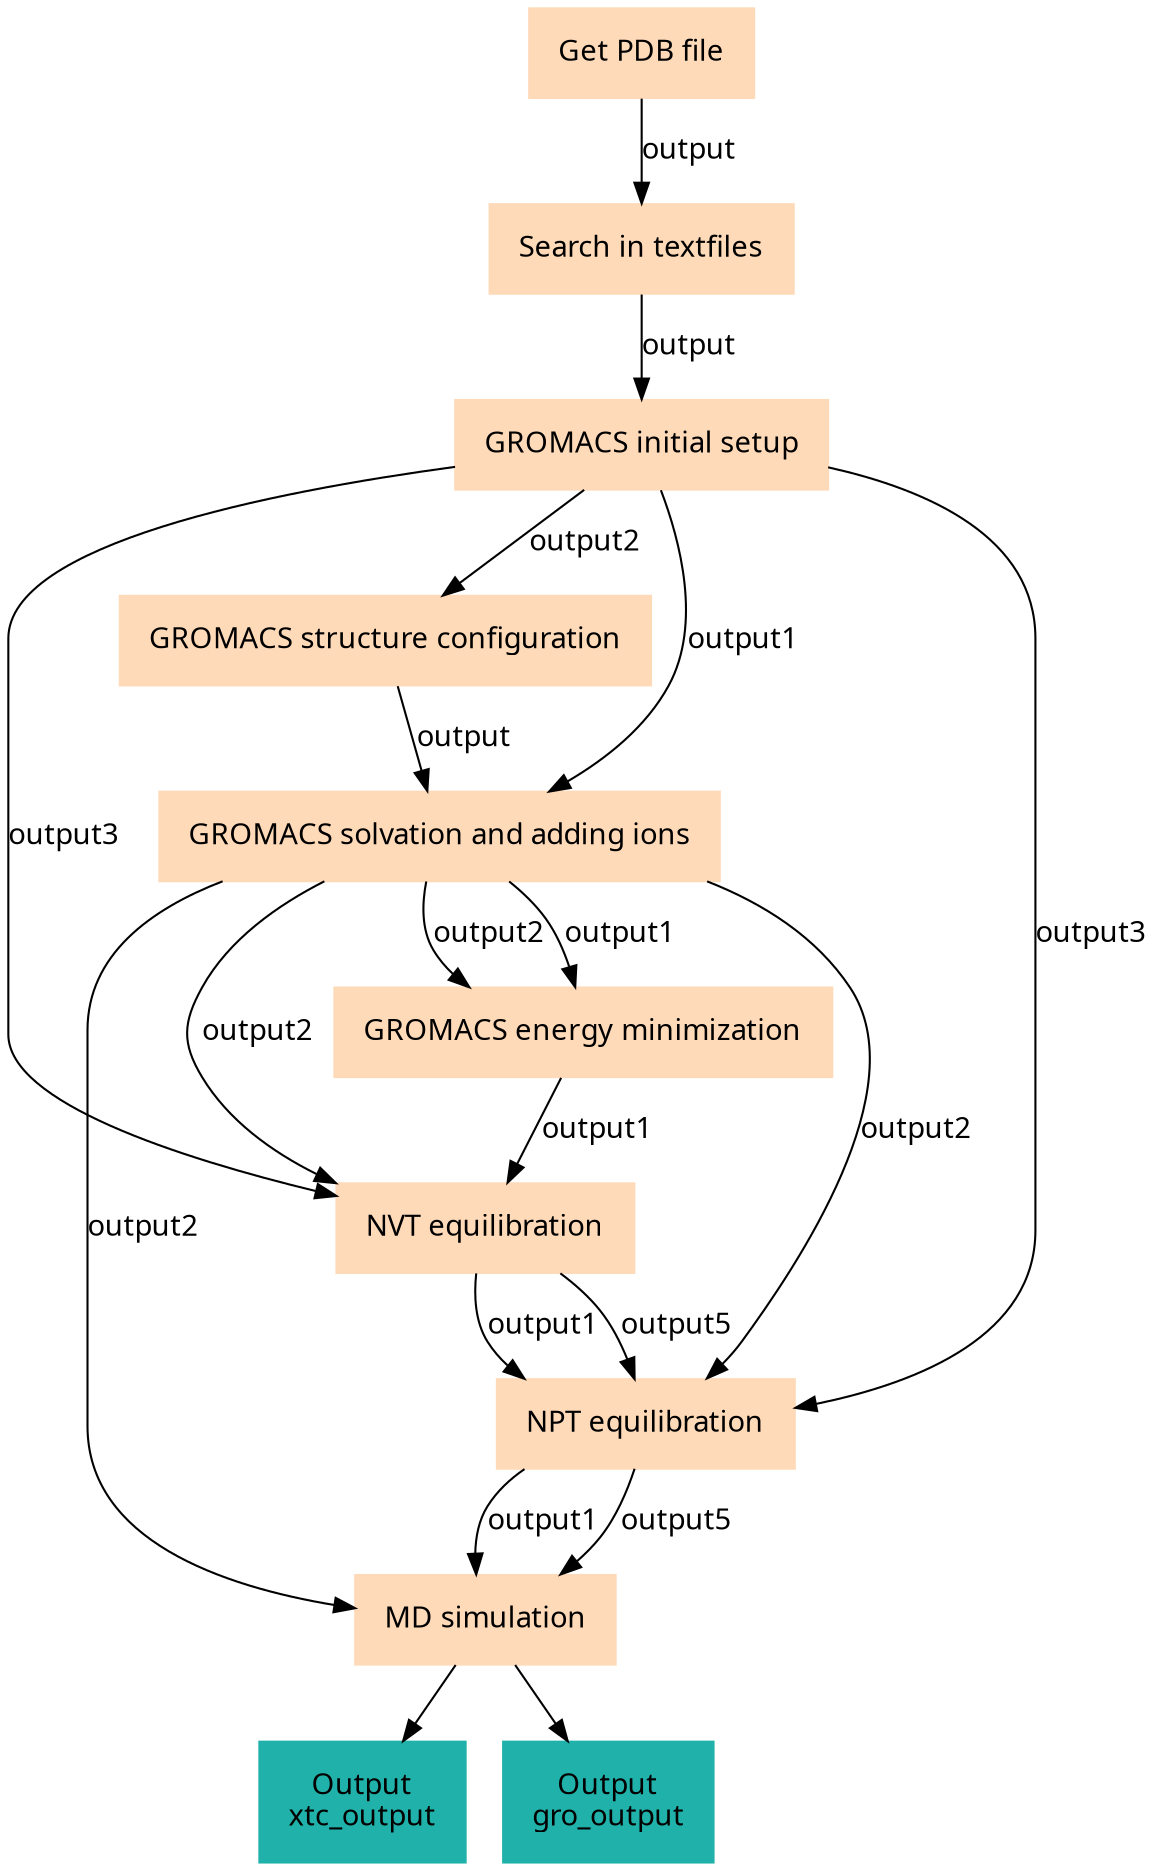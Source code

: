 digraph main {
  node [fontname="Atkinson Hyperlegible", shape=box, color=white,style=filled,color=peachpuff,margin="0.2,0.2"];
  edge [fontname="Atkinson Hyperlegible"];
  0[label="Get PDB file"]
  1[label="Search in textfiles"]
  0 -> 1 [label="output"]
  2[label="GROMACS initial setup"]
  1 -> 2 [label="output"]
  3[label="GROMACS structure configuration"]
  2 -> 3 [label="output2"]
  4[label="GROMACS solvation and adding ions"]
  2 -> 4 [label="output1"]
  3 -> 4 [label="output"]
  5[label="GROMACS energy minimization"]
  4 -> 5 [label="output2"]
  4 -> 5 [label="output1"]
  6[label="NVT equilibration"]
  2 -> 6 [label="output3"]
  4 -> 6 [label="output2"]
  5 -> 6 [label="output1"]
  7[label="NPT equilibration"]
  2 -> 7 [label="output3"]
  4 -> 7 [label="output2"]
  6 -> 7 [label="output1"]
  6 -> 7 [label="output5"]
  8[label="MD simulation"]
  4 -> 8 [label="output2"]
  7 -> 8 [label="output1"]
  7 -> 8 [label="output5"]
  k027305f5213b40af8e2bc376d5d2e294[color=lightseagreen,label="Output\nxtc_output"]
  8 -> k027305f5213b40af8e2bc376d5d2e294
  ke745fd4cf607421584e4c62587c8c07a[color=lightseagreen,label="Output\ngro_output"]
  8 -> ke745fd4cf607421584e4c62587c8c07a
}